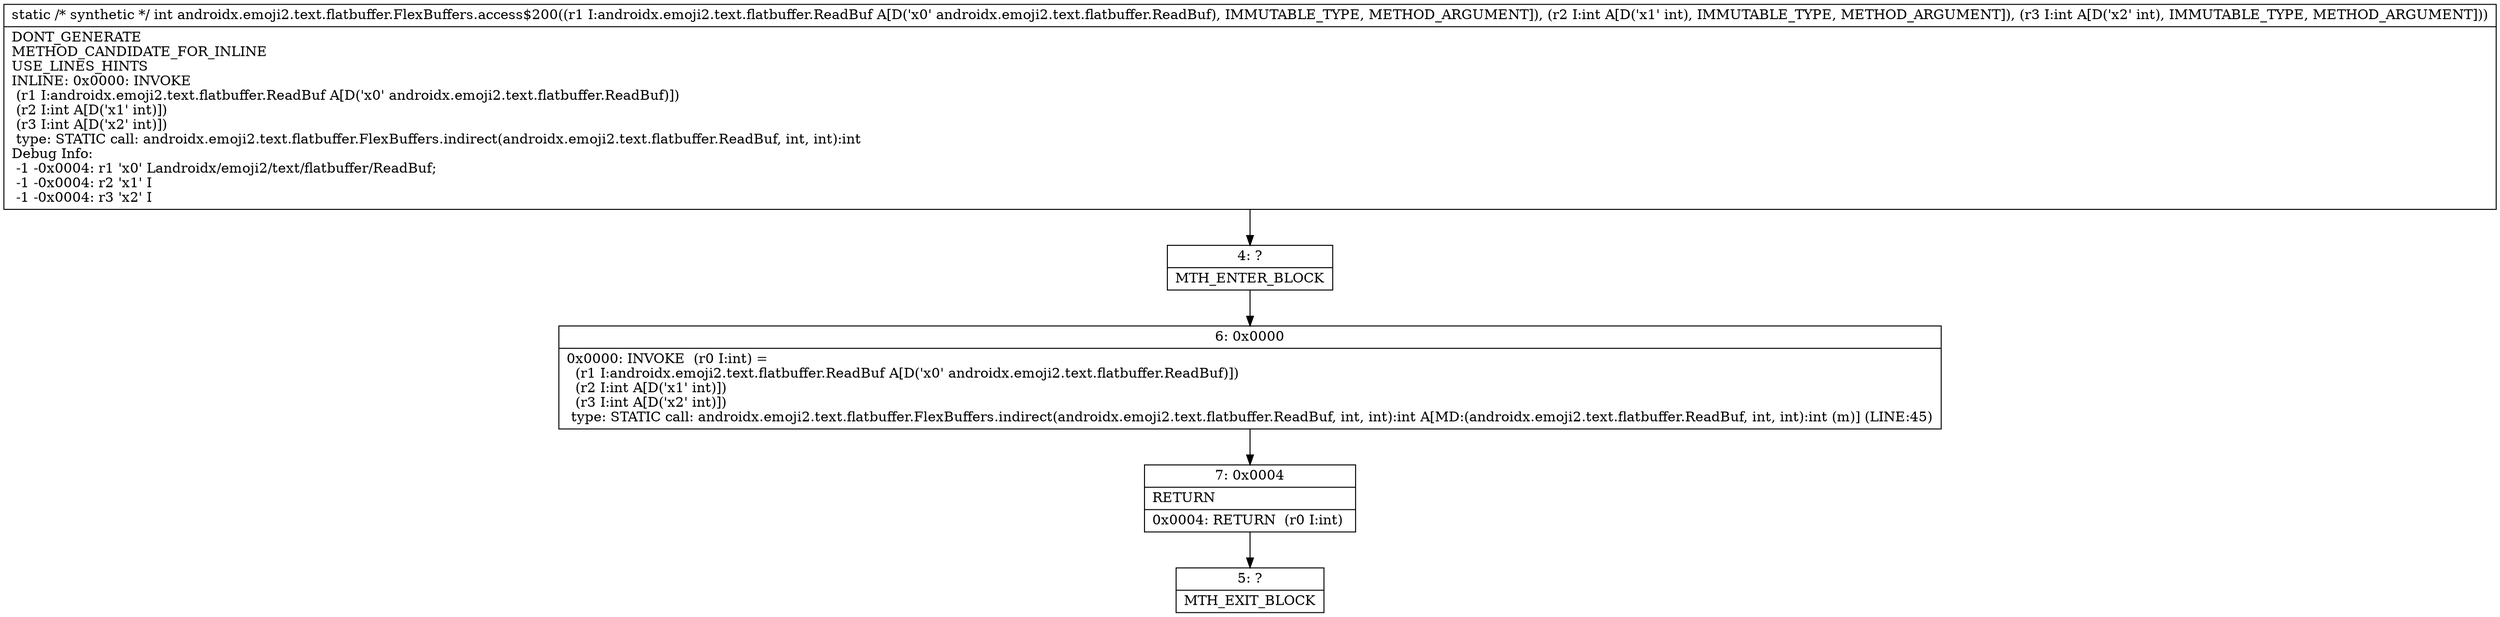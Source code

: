 digraph "CFG forandroidx.emoji2.text.flatbuffer.FlexBuffers.access$200(Landroidx\/emoji2\/text\/flatbuffer\/ReadBuf;II)I" {
Node_4 [shape=record,label="{4\:\ ?|MTH_ENTER_BLOCK\l}"];
Node_6 [shape=record,label="{6\:\ 0x0000|0x0000: INVOKE  (r0 I:int) = \l  (r1 I:androidx.emoji2.text.flatbuffer.ReadBuf A[D('x0' androidx.emoji2.text.flatbuffer.ReadBuf)])\l  (r2 I:int A[D('x1' int)])\l  (r3 I:int A[D('x2' int)])\l type: STATIC call: androidx.emoji2.text.flatbuffer.FlexBuffers.indirect(androidx.emoji2.text.flatbuffer.ReadBuf, int, int):int A[MD:(androidx.emoji2.text.flatbuffer.ReadBuf, int, int):int (m)] (LINE:45)\l}"];
Node_7 [shape=record,label="{7\:\ 0x0004|RETURN\l|0x0004: RETURN  (r0 I:int) \l}"];
Node_5 [shape=record,label="{5\:\ ?|MTH_EXIT_BLOCK\l}"];
MethodNode[shape=record,label="{static \/* synthetic *\/ int androidx.emoji2.text.flatbuffer.FlexBuffers.access$200((r1 I:androidx.emoji2.text.flatbuffer.ReadBuf A[D('x0' androidx.emoji2.text.flatbuffer.ReadBuf), IMMUTABLE_TYPE, METHOD_ARGUMENT]), (r2 I:int A[D('x1' int), IMMUTABLE_TYPE, METHOD_ARGUMENT]), (r3 I:int A[D('x2' int), IMMUTABLE_TYPE, METHOD_ARGUMENT]))  | DONT_GENERATE\lMETHOD_CANDIDATE_FOR_INLINE\lUSE_LINES_HINTS\lINLINE: 0x0000: INVOKE  \l  (r1 I:androidx.emoji2.text.flatbuffer.ReadBuf A[D('x0' androidx.emoji2.text.flatbuffer.ReadBuf)])\l  (r2 I:int A[D('x1' int)])\l  (r3 I:int A[D('x2' int)])\l type: STATIC call: androidx.emoji2.text.flatbuffer.FlexBuffers.indirect(androidx.emoji2.text.flatbuffer.ReadBuf, int, int):int\lDebug Info:\l  \-1 \-0x0004: r1 'x0' Landroidx\/emoji2\/text\/flatbuffer\/ReadBuf;\l  \-1 \-0x0004: r2 'x1' I\l  \-1 \-0x0004: r3 'x2' I\l}"];
MethodNode -> Node_4;Node_4 -> Node_6;
Node_6 -> Node_7;
Node_7 -> Node_5;
}

